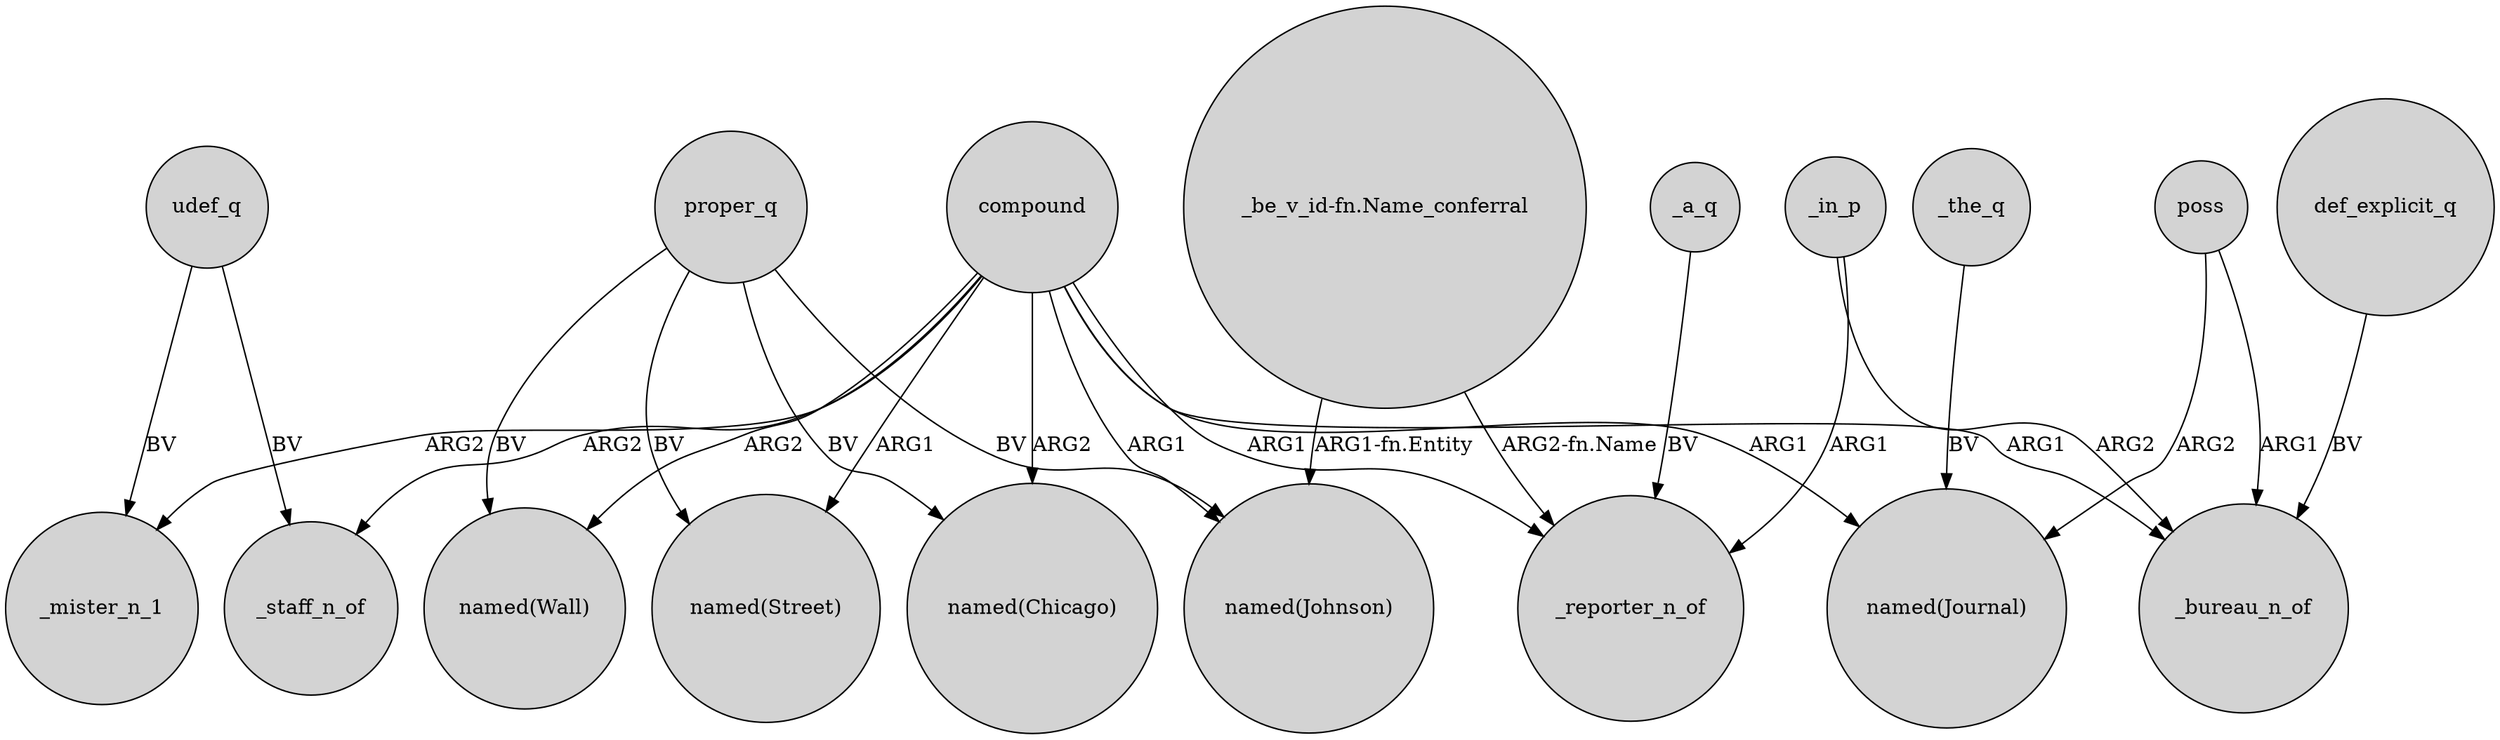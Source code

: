 digraph {
	node [shape=circle style=filled]
	compound -> _mister_n_1 [label=ARG2]
	udef_q -> _staff_n_of [label=BV]
	compound -> _reporter_n_of [label=ARG1]
	compound -> "named(Journal)" [label=ARG1]
	compound -> _bureau_n_of [label=ARG1]
	udef_q -> _mister_n_1 [label=BV]
	poss -> "named(Journal)" [label=ARG2]
	proper_q -> "named(Johnson)" [label=BV]
	compound -> "named(Wall)" [label=ARG2]
	poss -> _bureau_n_of [label=ARG1]
	compound -> "named(Street)" [label=ARG1]
	proper_q -> "named(Chicago)" [label=BV]
	compound -> "named(Chicago)" [label=ARG2]
	compound -> "named(Johnson)" [label=ARG1]
	proper_q -> "named(Wall)" [label=BV]
	compound -> _staff_n_of [label=ARG2]
	"_be_v_id-fn.Name_conferral" -> "named(Johnson)" [label="ARG1-fn.Entity"]
	_in_p -> _reporter_n_of [label=ARG1]
	_the_q -> "named(Journal)" [label=BV]
	proper_q -> "named(Street)" [label=BV]
	"_be_v_id-fn.Name_conferral" -> _reporter_n_of [label="ARG2-fn.Name"]
	def_explicit_q -> _bureau_n_of [label=BV]
	_in_p -> _bureau_n_of [label=ARG2]
	_a_q -> _reporter_n_of [label=BV]
}
